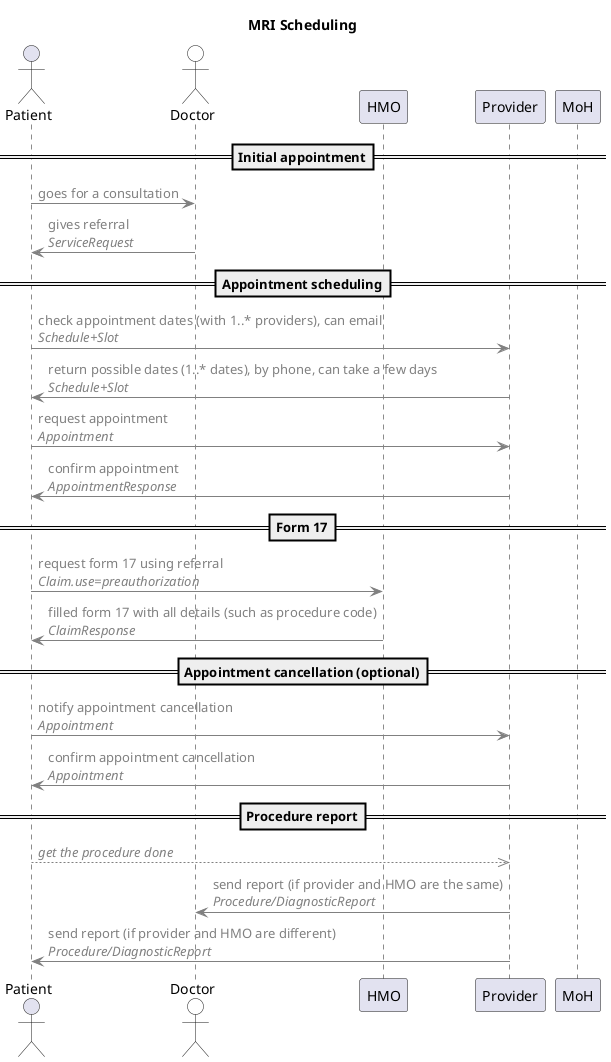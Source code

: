 @startuml
'see documentation at https://plantuml.com/sequence-diagram

title "MRI Scheduling"

actor Patient
actor Doctor #white
participant HMO
participant Provider
participant MoH

== Initial appointment==
Patient -[#grey]> Doctor: <color #grey>goes for a consultation</color>
Doctor -[#grey]> Patient: <color #grey>gives referral</color>\n//<color #grey>ServiceRequest</color>//

== Appointment scheduling==
Patient -[#grey]> Provider: <color #grey>check appointment dates (with 1..* providers), can email</color>\n//<color #grey>Schedule+Slot</color>//
Provider -[#grey]> Patient: <color #grey>return possible dates (1..* dates), by phone, can take a few days</color>\n//<color #grey>Schedule+Slot</color>//
Patient -[#grey]> Provider: <color #grey>request appointment</color>\n//<color #grey>Appointment</color>//
Provider -[#grey]> Patient: <color #grey>confirm appointment</color>\n//<color #grey>AppointmentResponse</color>//

== Form 17==
Patient -[#grey]> HMO: <color #grey>request form 17 using referral</color>\n//<color #grey>Claim.use=preauthorization</color>//
HMO -[#grey]> Patient: <color #grey>filled form 17 with all details (such as procedure code)</color>\n//<color #grey>ClaimResponse</color>//

' HMO can say no, then the patient needs to do the appointment scheduling once again
' update the graph

== Appointment cancellation (optional)==
Patient -[#grey]> Provider: <color #grey>notify appointment cancellation</color>\n//<color #grey>Appointment</color>//
Provider -[#grey]> Patient: <color #grey>confirm appointment cancellation</color>\n//<color #grey>Appointment</color>//

== Procedure report==
Patient --[#grey]>> Provider: <color #grey>//get the procedure done//
Provider -[#grey]> Doctor: <color #grey>send report (if provider and HMO are the same)</color>\n//<color #grey>Procedure/DiagnosticReport</color>//
Provider -[#grey]> Patient: <color #grey>send report (if provider and HMO are different)</color>\n//<color #grey>Procedure/DiagnosticReport</color>//

@enduml
